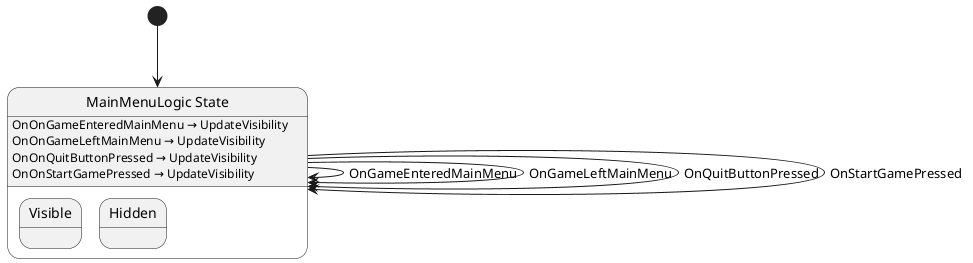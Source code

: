 @startuml MainMenuLogic
state "MainMenuLogic State" as Yolk_MainMenuLogic_State {
  state "Visible" as Yolk_MainMenuLogic_State_Visible
  state "Hidden" as Yolk_MainMenuLogic_State_Hidden
}

Yolk_MainMenuLogic_State --> Yolk_MainMenuLogic_State : OnGameEnteredMainMenu
Yolk_MainMenuLogic_State --> Yolk_MainMenuLogic_State : OnGameLeftMainMenu
Yolk_MainMenuLogic_State --> Yolk_MainMenuLogic_State : OnQuitButtonPressed
Yolk_MainMenuLogic_State --> Yolk_MainMenuLogic_State : OnStartGamePressed

Yolk_MainMenuLogic_State : OnOnGameEnteredMainMenu → UpdateVisibility
Yolk_MainMenuLogic_State : OnOnGameLeftMainMenu → UpdateVisibility
Yolk_MainMenuLogic_State : OnOnQuitButtonPressed → UpdateVisibility
Yolk_MainMenuLogic_State : OnOnStartGamePressed → UpdateVisibility

[*] --> Yolk_MainMenuLogic_State
@enduml
